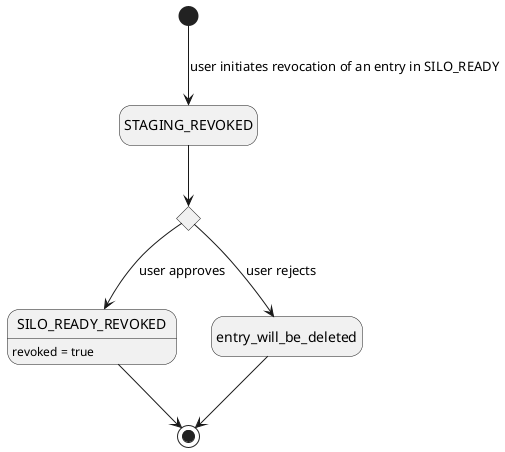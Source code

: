 @startuml
  hide empty description

  state SILO_READY_REVOKED : revoked = true
  state STAGING_REVOKED
  state entry_will_be_deleted

  state is_approved <<choice>>

  [*] --> STAGING_REVOKED : user initiates revocation of an entry in SILO_READY
  STAGING_REVOKED --> is_approved
  is_approved --> SILO_READY_REVOKED : user approves
  is_approved --> entry_will_be_deleted : user rejects
  SILO_READY_REVOKED --> [*]
  entry_will_be_deleted --> [*]
@enduml

